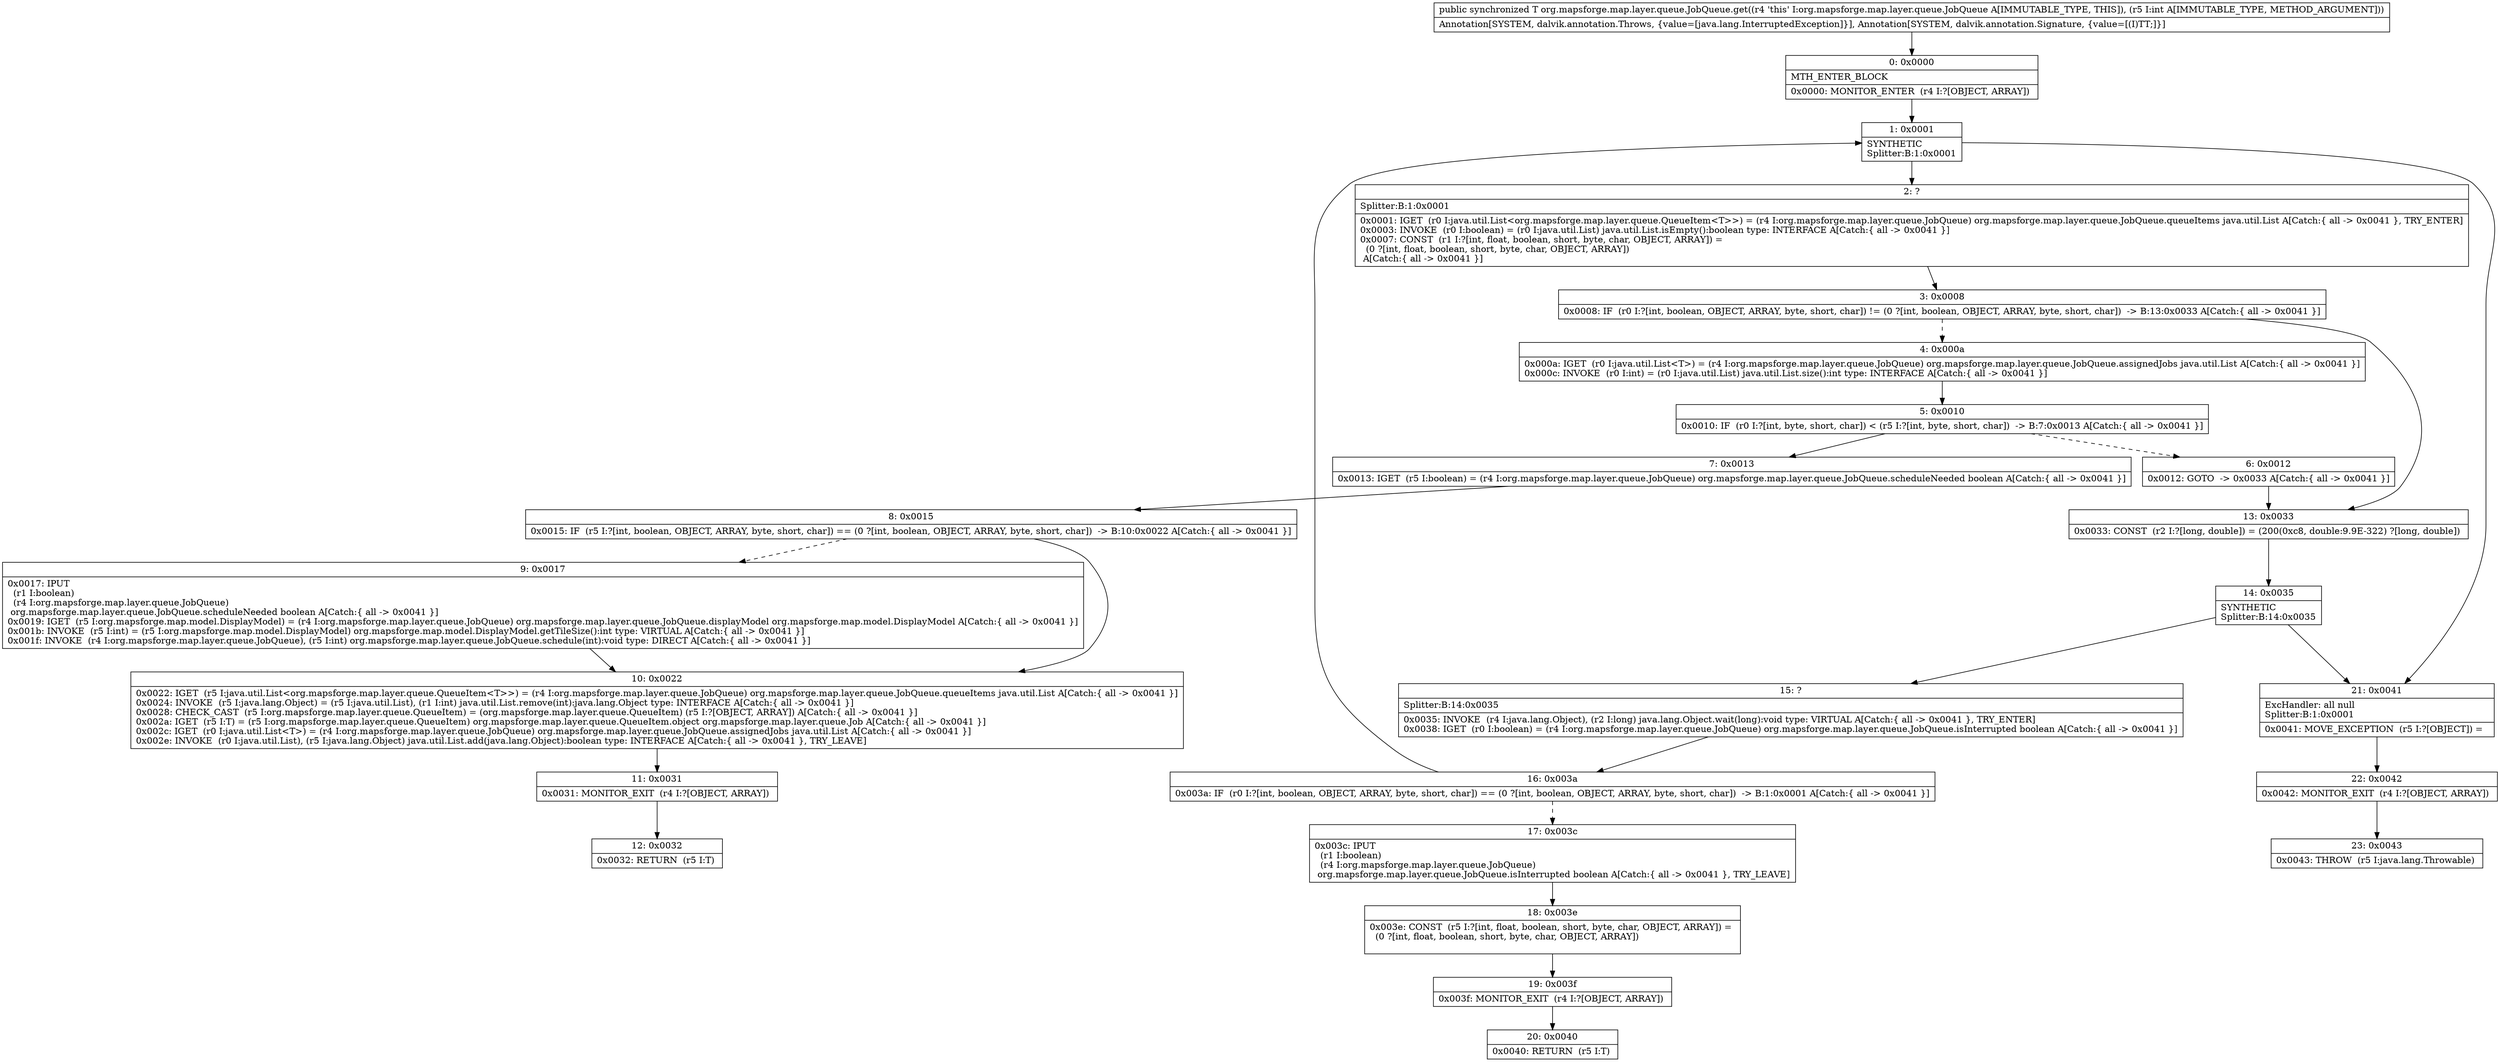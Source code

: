 digraph "CFG fororg.mapsforge.map.layer.queue.JobQueue.get(I)Lorg\/mapsforge\/map\/layer\/queue\/Job;" {
Node_0 [shape=record,label="{0\:\ 0x0000|MTH_ENTER_BLOCK\l|0x0000: MONITOR_ENTER  (r4 I:?[OBJECT, ARRAY]) \l}"];
Node_1 [shape=record,label="{1\:\ 0x0001|SYNTHETIC\lSplitter:B:1:0x0001\l}"];
Node_2 [shape=record,label="{2\:\ ?|Splitter:B:1:0x0001\l|0x0001: IGET  (r0 I:java.util.List\<org.mapsforge.map.layer.queue.QueueItem\<T\>\>) = (r4 I:org.mapsforge.map.layer.queue.JobQueue) org.mapsforge.map.layer.queue.JobQueue.queueItems java.util.List A[Catch:\{ all \-\> 0x0041 \}, TRY_ENTER]\l0x0003: INVOKE  (r0 I:boolean) = (r0 I:java.util.List) java.util.List.isEmpty():boolean type: INTERFACE A[Catch:\{ all \-\> 0x0041 \}]\l0x0007: CONST  (r1 I:?[int, float, boolean, short, byte, char, OBJECT, ARRAY]) = \l  (0 ?[int, float, boolean, short, byte, char, OBJECT, ARRAY])\l A[Catch:\{ all \-\> 0x0041 \}]\l}"];
Node_3 [shape=record,label="{3\:\ 0x0008|0x0008: IF  (r0 I:?[int, boolean, OBJECT, ARRAY, byte, short, char]) != (0 ?[int, boolean, OBJECT, ARRAY, byte, short, char])  \-\> B:13:0x0033 A[Catch:\{ all \-\> 0x0041 \}]\l}"];
Node_4 [shape=record,label="{4\:\ 0x000a|0x000a: IGET  (r0 I:java.util.List\<T\>) = (r4 I:org.mapsforge.map.layer.queue.JobQueue) org.mapsforge.map.layer.queue.JobQueue.assignedJobs java.util.List A[Catch:\{ all \-\> 0x0041 \}]\l0x000c: INVOKE  (r0 I:int) = (r0 I:java.util.List) java.util.List.size():int type: INTERFACE A[Catch:\{ all \-\> 0x0041 \}]\l}"];
Node_5 [shape=record,label="{5\:\ 0x0010|0x0010: IF  (r0 I:?[int, byte, short, char]) \< (r5 I:?[int, byte, short, char])  \-\> B:7:0x0013 A[Catch:\{ all \-\> 0x0041 \}]\l}"];
Node_6 [shape=record,label="{6\:\ 0x0012|0x0012: GOTO  \-\> 0x0033 A[Catch:\{ all \-\> 0x0041 \}]\l}"];
Node_7 [shape=record,label="{7\:\ 0x0013|0x0013: IGET  (r5 I:boolean) = (r4 I:org.mapsforge.map.layer.queue.JobQueue) org.mapsforge.map.layer.queue.JobQueue.scheduleNeeded boolean A[Catch:\{ all \-\> 0x0041 \}]\l}"];
Node_8 [shape=record,label="{8\:\ 0x0015|0x0015: IF  (r5 I:?[int, boolean, OBJECT, ARRAY, byte, short, char]) == (0 ?[int, boolean, OBJECT, ARRAY, byte, short, char])  \-\> B:10:0x0022 A[Catch:\{ all \-\> 0x0041 \}]\l}"];
Node_9 [shape=record,label="{9\:\ 0x0017|0x0017: IPUT  \l  (r1 I:boolean)\l  (r4 I:org.mapsforge.map.layer.queue.JobQueue)\l org.mapsforge.map.layer.queue.JobQueue.scheduleNeeded boolean A[Catch:\{ all \-\> 0x0041 \}]\l0x0019: IGET  (r5 I:org.mapsforge.map.model.DisplayModel) = (r4 I:org.mapsforge.map.layer.queue.JobQueue) org.mapsforge.map.layer.queue.JobQueue.displayModel org.mapsforge.map.model.DisplayModel A[Catch:\{ all \-\> 0x0041 \}]\l0x001b: INVOKE  (r5 I:int) = (r5 I:org.mapsforge.map.model.DisplayModel) org.mapsforge.map.model.DisplayModel.getTileSize():int type: VIRTUAL A[Catch:\{ all \-\> 0x0041 \}]\l0x001f: INVOKE  (r4 I:org.mapsforge.map.layer.queue.JobQueue), (r5 I:int) org.mapsforge.map.layer.queue.JobQueue.schedule(int):void type: DIRECT A[Catch:\{ all \-\> 0x0041 \}]\l}"];
Node_10 [shape=record,label="{10\:\ 0x0022|0x0022: IGET  (r5 I:java.util.List\<org.mapsforge.map.layer.queue.QueueItem\<T\>\>) = (r4 I:org.mapsforge.map.layer.queue.JobQueue) org.mapsforge.map.layer.queue.JobQueue.queueItems java.util.List A[Catch:\{ all \-\> 0x0041 \}]\l0x0024: INVOKE  (r5 I:java.lang.Object) = (r5 I:java.util.List), (r1 I:int) java.util.List.remove(int):java.lang.Object type: INTERFACE A[Catch:\{ all \-\> 0x0041 \}]\l0x0028: CHECK_CAST  (r5 I:org.mapsforge.map.layer.queue.QueueItem) = (org.mapsforge.map.layer.queue.QueueItem) (r5 I:?[OBJECT, ARRAY]) A[Catch:\{ all \-\> 0x0041 \}]\l0x002a: IGET  (r5 I:T) = (r5 I:org.mapsforge.map.layer.queue.QueueItem) org.mapsforge.map.layer.queue.QueueItem.object org.mapsforge.map.layer.queue.Job A[Catch:\{ all \-\> 0x0041 \}]\l0x002c: IGET  (r0 I:java.util.List\<T\>) = (r4 I:org.mapsforge.map.layer.queue.JobQueue) org.mapsforge.map.layer.queue.JobQueue.assignedJobs java.util.List A[Catch:\{ all \-\> 0x0041 \}]\l0x002e: INVOKE  (r0 I:java.util.List), (r5 I:java.lang.Object) java.util.List.add(java.lang.Object):boolean type: INTERFACE A[Catch:\{ all \-\> 0x0041 \}, TRY_LEAVE]\l}"];
Node_11 [shape=record,label="{11\:\ 0x0031|0x0031: MONITOR_EXIT  (r4 I:?[OBJECT, ARRAY]) \l}"];
Node_12 [shape=record,label="{12\:\ 0x0032|0x0032: RETURN  (r5 I:T) \l}"];
Node_13 [shape=record,label="{13\:\ 0x0033|0x0033: CONST  (r2 I:?[long, double]) = (200(0xc8, double:9.9E\-322) ?[long, double]) \l}"];
Node_14 [shape=record,label="{14\:\ 0x0035|SYNTHETIC\lSplitter:B:14:0x0035\l}"];
Node_15 [shape=record,label="{15\:\ ?|Splitter:B:14:0x0035\l|0x0035: INVOKE  (r4 I:java.lang.Object), (r2 I:long) java.lang.Object.wait(long):void type: VIRTUAL A[Catch:\{ all \-\> 0x0041 \}, TRY_ENTER]\l0x0038: IGET  (r0 I:boolean) = (r4 I:org.mapsforge.map.layer.queue.JobQueue) org.mapsforge.map.layer.queue.JobQueue.isInterrupted boolean A[Catch:\{ all \-\> 0x0041 \}]\l}"];
Node_16 [shape=record,label="{16\:\ 0x003a|0x003a: IF  (r0 I:?[int, boolean, OBJECT, ARRAY, byte, short, char]) == (0 ?[int, boolean, OBJECT, ARRAY, byte, short, char])  \-\> B:1:0x0001 A[Catch:\{ all \-\> 0x0041 \}]\l}"];
Node_17 [shape=record,label="{17\:\ 0x003c|0x003c: IPUT  \l  (r1 I:boolean)\l  (r4 I:org.mapsforge.map.layer.queue.JobQueue)\l org.mapsforge.map.layer.queue.JobQueue.isInterrupted boolean A[Catch:\{ all \-\> 0x0041 \}, TRY_LEAVE]\l}"];
Node_18 [shape=record,label="{18\:\ 0x003e|0x003e: CONST  (r5 I:?[int, float, boolean, short, byte, char, OBJECT, ARRAY]) = \l  (0 ?[int, float, boolean, short, byte, char, OBJECT, ARRAY])\l \l}"];
Node_19 [shape=record,label="{19\:\ 0x003f|0x003f: MONITOR_EXIT  (r4 I:?[OBJECT, ARRAY]) \l}"];
Node_20 [shape=record,label="{20\:\ 0x0040|0x0040: RETURN  (r5 I:T) \l}"];
Node_21 [shape=record,label="{21\:\ 0x0041|ExcHandler: all null\lSplitter:B:1:0x0001\l|0x0041: MOVE_EXCEPTION  (r5 I:?[OBJECT]) =  \l}"];
Node_22 [shape=record,label="{22\:\ 0x0042|0x0042: MONITOR_EXIT  (r4 I:?[OBJECT, ARRAY]) \l}"];
Node_23 [shape=record,label="{23\:\ 0x0043|0x0043: THROW  (r5 I:java.lang.Throwable) \l}"];
MethodNode[shape=record,label="{public synchronized T org.mapsforge.map.layer.queue.JobQueue.get((r4 'this' I:org.mapsforge.map.layer.queue.JobQueue A[IMMUTABLE_TYPE, THIS]), (r5 I:int A[IMMUTABLE_TYPE, METHOD_ARGUMENT]))  | Annotation[SYSTEM, dalvik.annotation.Throws, \{value=[java.lang.InterruptedException]\}], Annotation[SYSTEM, dalvik.annotation.Signature, \{value=[(I)TT;]\}]\l}"];
MethodNode -> Node_0;
Node_0 -> Node_1;
Node_1 -> Node_2;
Node_1 -> Node_21;
Node_2 -> Node_3;
Node_3 -> Node_4[style=dashed];
Node_3 -> Node_13;
Node_4 -> Node_5;
Node_5 -> Node_6[style=dashed];
Node_5 -> Node_7;
Node_6 -> Node_13;
Node_7 -> Node_8;
Node_8 -> Node_9[style=dashed];
Node_8 -> Node_10;
Node_9 -> Node_10;
Node_10 -> Node_11;
Node_11 -> Node_12;
Node_13 -> Node_14;
Node_14 -> Node_15;
Node_14 -> Node_21;
Node_15 -> Node_16;
Node_16 -> Node_1;
Node_16 -> Node_17[style=dashed];
Node_17 -> Node_18;
Node_18 -> Node_19;
Node_19 -> Node_20;
Node_21 -> Node_22;
Node_22 -> Node_23;
}

